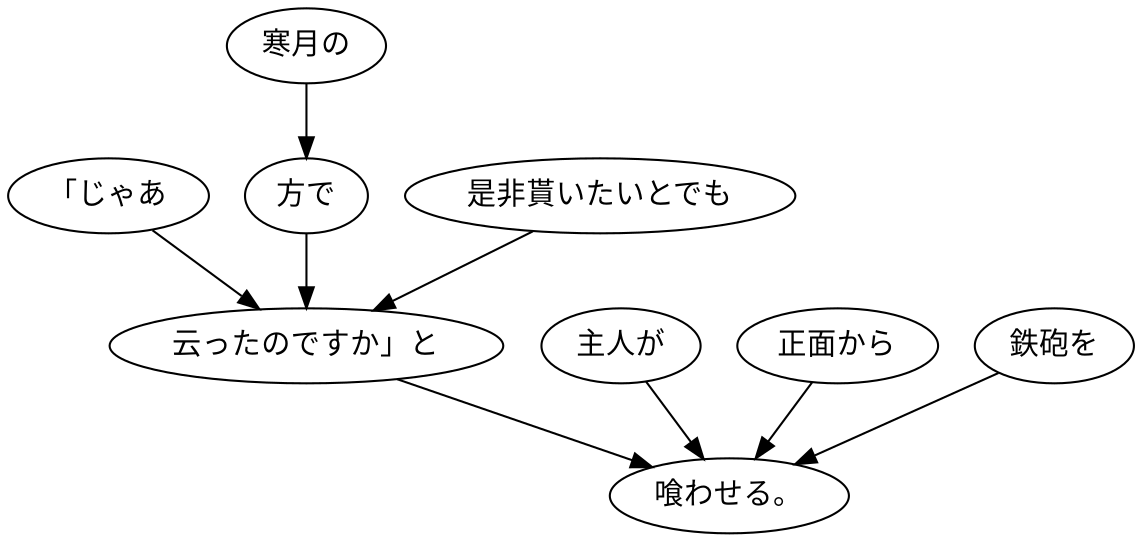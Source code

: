 digraph graph1623 {
	node0 [label="「じゃあ"];
	node1 [label="寒月の"];
	node2 [label="方で"];
	node3 [label="是非貰いたいとでも"];
	node4 [label="云ったのですか」と"];
	node5 [label="主人が"];
	node6 [label="正面から"];
	node7 [label="鉄砲を"];
	node8 [label="喰わせる。"];
	node0 -> node4;
	node1 -> node2;
	node2 -> node4;
	node3 -> node4;
	node4 -> node8;
	node5 -> node8;
	node6 -> node8;
	node7 -> node8;
}
